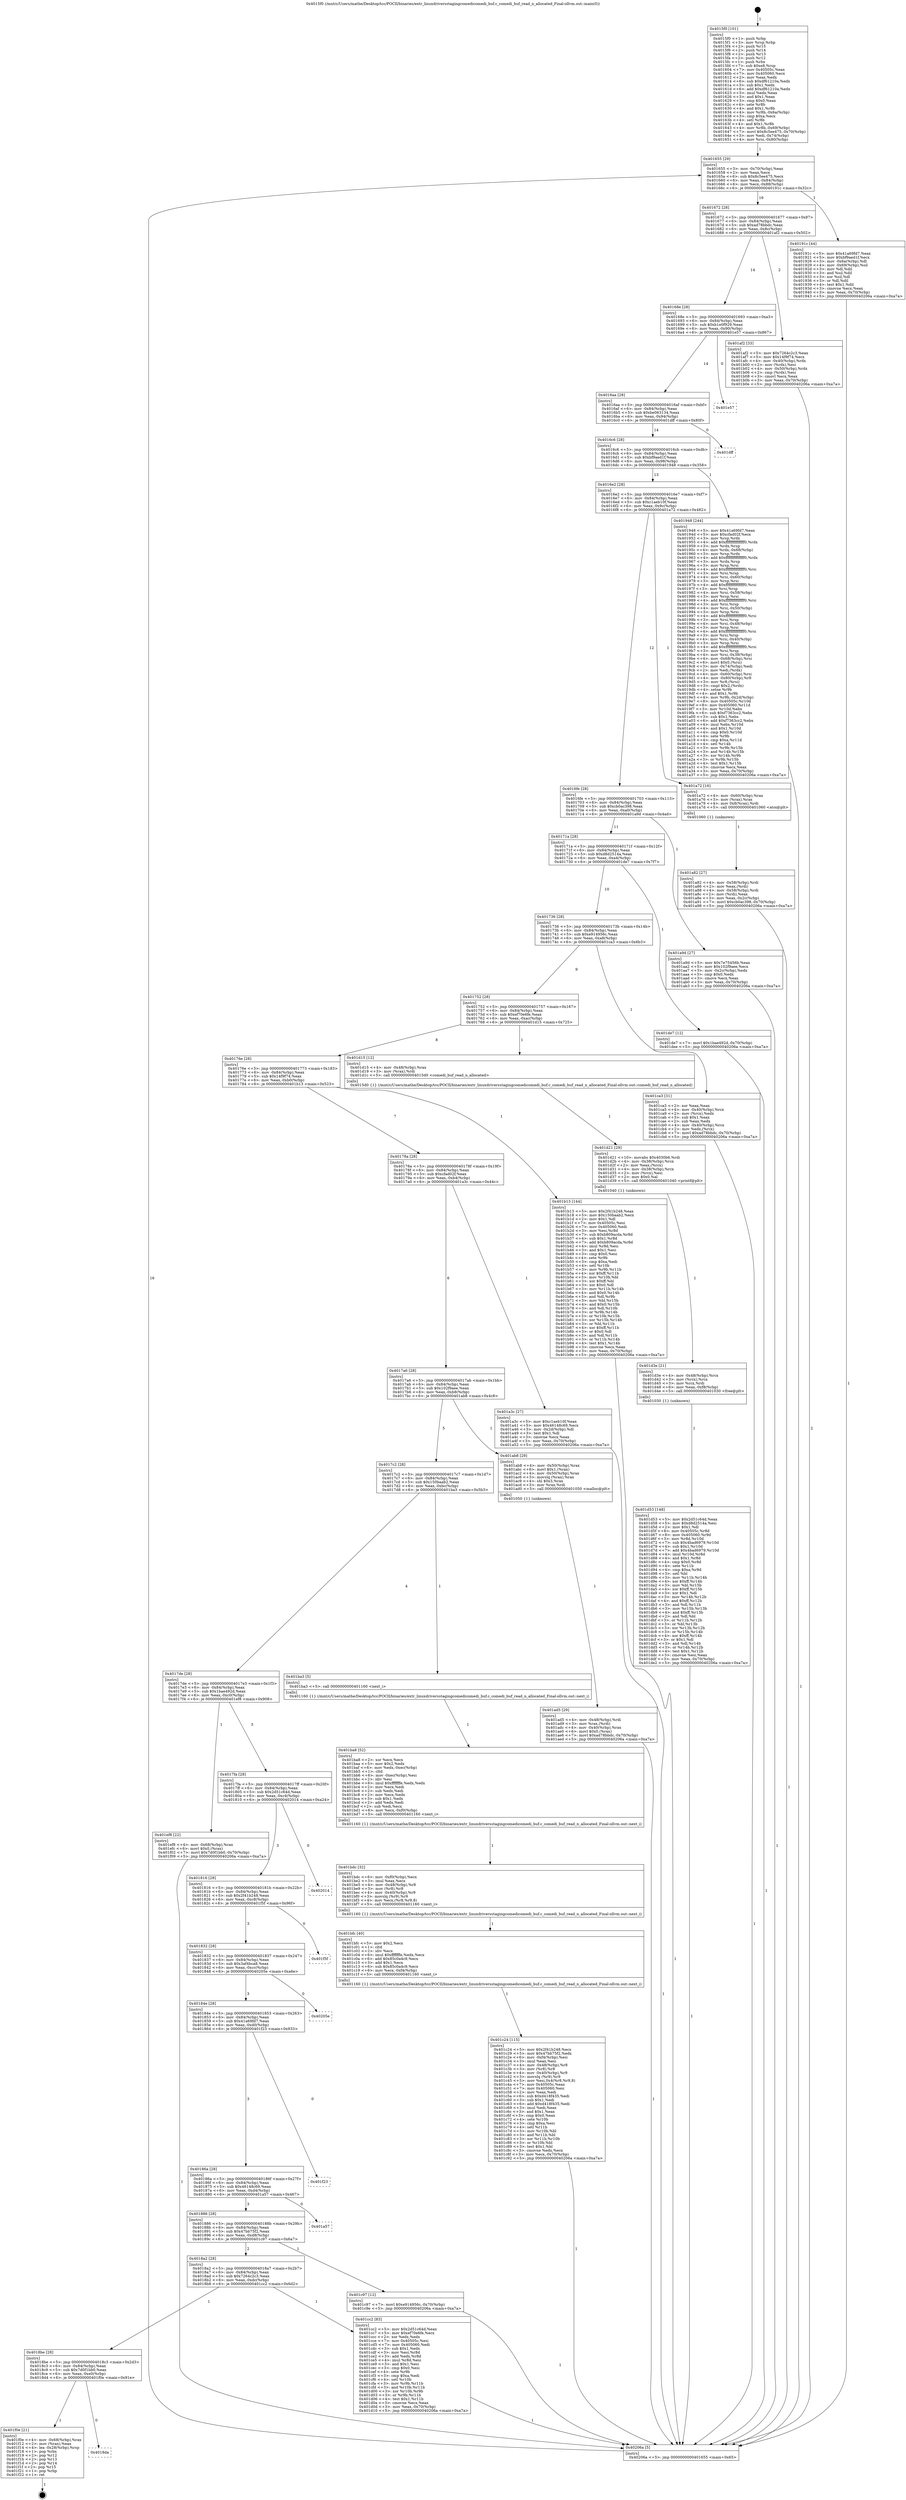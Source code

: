 digraph "0x4015f0" {
  label = "0x4015f0 (/mnt/c/Users/mathe/Desktop/tcc/POCII/binaries/extr_linuxdriversstagingcomedicomedi_buf.c_comedi_buf_read_n_allocated_Final-ollvm.out::main(0))"
  labelloc = "t"
  node[shape=record]

  Entry [label="",width=0.3,height=0.3,shape=circle,fillcolor=black,style=filled]
  "0x401655" [label="{
     0x401655 [29]\l
     | [instrs]\l
     &nbsp;&nbsp;0x401655 \<+3\>: mov -0x70(%rbp),%eax\l
     &nbsp;&nbsp;0x401658 \<+2\>: mov %eax,%ecx\l
     &nbsp;&nbsp;0x40165a \<+6\>: sub $0x8c5ee475,%ecx\l
     &nbsp;&nbsp;0x401660 \<+6\>: mov %eax,-0x84(%rbp)\l
     &nbsp;&nbsp;0x401666 \<+6\>: mov %ecx,-0x88(%rbp)\l
     &nbsp;&nbsp;0x40166c \<+6\>: je 000000000040191c \<main+0x32c\>\l
  }"]
  "0x40191c" [label="{
     0x40191c [44]\l
     | [instrs]\l
     &nbsp;&nbsp;0x40191c \<+5\>: mov $0x41a69fd7,%eax\l
     &nbsp;&nbsp;0x401921 \<+5\>: mov $0xbf9aed1f,%ecx\l
     &nbsp;&nbsp;0x401926 \<+3\>: mov -0x6a(%rbp),%dl\l
     &nbsp;&nbsp;0x401929 \<+4\>: mov -0x69(%rbp),%sil\l
     &nbsp;&nbsp;0x40192d \<+3\>: mov %dl,%dil\l
     &nbsp;&nbsp;0x401930 \<+3\>: and %sil,%dil\l
     &nbsp;&nbsp;0x401933 \<+3\>: xor %sil,%dl\l
     &nbsp;&nbsp;0x401936 \<+3\>: or %dl,%dil\l
     &nbsp;&nbsp;0x401939 \<+4\>: test $0x1,%dil\l
     &nbsp;&nbsp;0x40193d \<+3\>: cmovne %ecx,%eax\l
     &nbsp;&nbsp;0x401940 \<+3\>: mov %eax,-0x70(%rbp)\l
     &nbsp;&nbsp;0x401943 \<+5\>: jmp 000000000040206a \<main+0xa7a\>\l
  }"]
  "0x401672" [label="{
     0x401672 [28]\l
     | [instrs]\l
     &nbsp;&nbsp;0x401672 \<+5\>: jmp 0000000000401677 \<main+0x87\>\l
     &nbsp;&nbsp;0x401677 \<+6\>: mov -0x84(%rbp),%eax\l
     &nbsp;&nbsp;0x40167d \<+5\>: sub $0xad78bbdc,%eax\l
     &nbsp;&nbsp;0x401682 \<+6\>: mov %eax,-0x8c(%rbp)\l
     &nbsp;&nbsp;0x401688 \<+6\>: je 0000000000401af2 \<main+0x502\>\l
  }"]
  "0x40206a" [label="{
     0x40206a [5]\l
     | [instrs]\l
     &nbsp;&nbsp;0x40206a \<+5\>: jmp 0000000000401655 \<main+0x65\>\l
  }"]
  "0x4015f0" [label="{
     0x4015f0 [101]\l
     | [instrs]\l
     &nbsp;&nbsp;0x4015f0 \<+1\>: push %rbp\l
     &nbsp;&nbsp;0x4015f1 \<+3\>: mov %rsp,%rbp\l
     &nbsp;&nbsp;0x4015f4 \<+2\>: push %r15\l
     &nbsp;&nbsp;0x4015f6 \<+2\>: push %r14\l
     &nbsp;&nbsp;0x4015f8 \<+2\>: push %r13\l
     &nbsp;&nbsp;0x4015fa \<+2\>: push %r12\l
     &nbsp;&nbsp;0x4015fc \<+1\>: push %rbx\l
     &nbsp;&nbsp;0x4015fd \<+7\>: sub $0xe8,%rsp\l
     &nbsp;&nbsp;0x401604 \<+7\>: mov 0x40505c,%eax\l
     &nbsp;&nbsp;0x40160b \<+7\>: mov 0x405060,%ecx\l
     &nbsp;&nbsp;0x401612 \<+2\>: mov %eax,%edx\l
     &nbsp;&nbsp;0x401614 \<+6\>: sub $0xdf61210a,%edx\l
     &nbsp;&nbsp;0x40161a \<+3\>: sub $0x1,%edx\l
     &nbsp;&nbsp;0x40161d \<+6\>: add $0xdf61210a,%edx\l
     &nbsp;&nbsp;0x401623 \<+3\>: imul %edx,%eax\l
     &nbsp;&nbsp;0x401626 \<+3\>: and $0x1,%eax\l
     &nbsp;&nbsp;0x401629 \<+3\>: cmp $0x0,%eax\l
     &nbsp;&nbsp;0x40162c \<+4\>: sete %r8b\l
     &nbsp;&nbsp;0x401630 \<+4\>: and $0x1,%r8b\l
     &nbsp;&nbsp;0x401634 \<+4\>: mov %r8b,-0x6a(%rbp)\l
     &nbsp;&nbsp;0x401638 \<+3\>: cmp $0xa,%ecx\l
     &nbsp;&nbsp;0x40163b \<+4\>: setl %r8b\l
     &nbsp;&nbsp;0x40163f \<+4\>: and $0x1,%r8b\l
     &nbsp;&nbsp;0x401643 \<+4\>: mov %r8b,-0x69(%rbp)\l
     &nbsp;&nbsp;0x401647 \<+7\>: movl $0x8c5ee475,-0x70(%rbp)\l
     &nbsp;&nbsp;0x40164e \<+3\>: mov %edi,-0x74(%rbp)\l
     &nbsp;&nbsp;0x401651 \<+4\>: mov %rsi,-0x80(%rbp)\l
  }"]
  Exit [label="",width=0.3,height=0.3,shape=circle,fillcolor=black,style=filled,peripheries=2]
  "0x401af2" [label="{
     0x401af2 [33]\l
     | [instrs]\l
     &nbsp;&nbsp;0x401af2 \<+5\>: mov $0x7264c2c3,%eax\l
     &nbsp;&nbsp;0x401af7 \<+5\>: mov $0x14f9f74,%ecx\l
     &nbsp;&nbsp;0x401afc \<+4\>: mov -0x40(%rbp),%rdx\l
     &nbsp;&nbsp;0x401b00 \<+2\>: mov (%rdx),%esi\l
     &nbsp;&nbsp;0x401b02 \<+4\>: mov -0x50(%rbp),%rdx\l
     &nbsp;&nbsp;0x401b06 \<+2\>: cmp (%rdx),%esi\l
     &nbsp;&nbsp;0x401b08 \<+3\>: cmovl %ecx,%eax\l
     &nbsp;&nbsp;0x401b0b \<+3\>: mov %eax,-0x70(%rbp)\l
     &nbsp;&nbsp;0x401b0e \<+5\>: jmp 000000000040206a \<main+0xa7a\>\l
  }"]
  "0x40168e" [label="{
     0x40168e [28]\l
     | [instrs]\l
     &nbsp;&nbsp;0x40168e \<+5\>: jmp 0000000000401693 \<main+0xa3\>\l
     &nbsp;&nbsp;0x401693 \<+6\>: mov -0x84(%rbp),%eax\l
     &nbsp;&nbsp;0x401699 \<+5\>: sub $0xb1e0f929,%eax\l
     &nbsp;&nbsp;0x40169e \<+6\>: mov %eax,-0x90(%rbp)\l
     &nbsp;&nbsp;0x4016a4 \<+6\>: je 0000000000401e57 \<main+0x867\>\l
  }"]
  "0x4018da" [label="{
     0x4018da\l
  }", style=dashed]
  "0x401e57" [label="{
     0x401e57\l
  }", style=dashed]
  "0x4016aa" [label="{
     0x4016aa [28]\l
     | [instrs]\l
     &nbsp;&nbsp;0x4016aa \<+5\>: jmp 00000000004016af \<main+0xbf\>\l
     &nbsp;&nbsp;0x4016af \<+6\>: mov -0x84(%rbp),%eax\l
     &nbsp;&nbsp;0x4016b5 \<+5\>: sub $0xbe063134,%eax\l
     &nbsp;&nbsp;0x4016ba \<+6\>: mov %eax,-0x94(%rbp)\l
     &nbsp;&nbsp;0x4016c0 \<+6\>: je 0000000000401dff \<main+0x80f\>\l
  }"]
  "0x401f0e" [label="{
     0x401f0e [21]\l
     | [instrs]\l
     &nbsp;&nbsp;0x401f0e \<+4\>: mov -0x68(%rbp),%rax\l
     &nbsp;&nbsp;0x401f12 \<+2\>: mov (%rax),%eax\l
     &nbsp;&nbsp;0x401f14 \<+4\>: lea -0x28(%rbp),%rsp\l
     &nbsp;&nbsp;0x401f18 \<+1\>: pop %rbx\l
     &nbsp;&nbsp;0x401f19 \<+2\>: pop %r12\l
     &nbsp;&nbsp;0x401f1b \<+2\>: pop %r13\l
     &nbsp;&nbsp;0x401f1d \<+2\>: pop %r14\l
     &nbsp;&nbsp;0x401f1f \<+2\>: pop %r15\l
     &nbsp;&nbsp;0x401f21 \<+1\>: pop %rbp\l
     &nbsp;&nbsp;0x401f22 \<+1\>: ret\l
  }"]
  "0x401dff" [label="{
     0x401dff\l
  }", style=dashed]
  "0x4016c6" [label="{
     0x4016c6 [28]\l
     | [instrs]\l
     &nbsp;&nbsp;0x4016c6 \<+5\>: jmp 00000000004016cb \<main+0xdb\>\l
     &nbsp;&nbsp;0x4016cb \<+6\>: mov -0x84(%rbp),%eax\l
     &nbsp;&nbsp;0x4016d1 \<+5\>: sub $0xbf9aed1f,%eax\l
     &nbsp;&nbsp;0x4016d6 \<+6\>: mov %eax,-0x98(%rbp)\l
     &nbsp;&nbsp;0x4016dc \<+6\>: je 0000000000401948 \<main+0x358\>\l
  }"]
  "0x401d53" [label="{
     0x401d53 [148]\l
     | [instrs]\l
     &nbsp;&nbsp;0x401d53 \<+5\>: mov $0x2d51c64d,%eax\l
     &nbsp;&nbsp;0x401d58 \<+5\>: mov $0xd8d2514a,%esi\l
     &nbsp;&nbsp;0x401d5d \<+2\>: mov $0x1,%dl\l
     &nbsp;&nbsp;0x401d5f \<+8\>: mov 0x40505c,%r8d\l
     &nbsp;&nbsp;0x401d67 \<+8\>: mov 0x405060,%r9d\l
     &nbsp;&nbsp;0x401d6f \<+3\>: mov %r8d,%r10d\l
     &nbsp;&nbsp;0x401d72 \<+7\>: sub $0x4bad6979,%r10d\l
     &nbsp;&nbsp;0x401d79 \<+4\>: sub $0x1,%r10d\l
     &nbsp;&nbsp;0x401d7d \<+7\>: add $0x4bad6979,%r10d\l
     &nbsp;&nbsp;0x401d84 \<+4\>: imul %r10d,%r8d\l
     &nbsp;&nbsp;0x401d88 \<+4\>: and $0x1,%r8d\l
     &nbsp;&nbsp;0x401d8c \<+4\>: cmp $0x0,%r8d\l
     &nbsp;&nbsp;0x401d90 \<+4\>: sete %r11b\l
     &nbsp;&nbsp;0x401d94 \<+4\>: cmp $0xa,%r9d\l
     &nbsp;&nbsp;0x401d98 \<+3\>: setl %bl\l
     &nbsp;&nbsp;0x401d9b \<+3\>: mov %r11b,%r14b\l
     &nbsp;&nbsp;0x401d9e \<+4\>: xor $0xff,%r14b\l
     &nbsp;&nbsp;0x401da2 \<+3\>: mov %bl,%r15b\l
     &nbsp;&nbsp;0x401da5 \<+4\>: xor $0xff,%r15b\l
     &nbsp;&nbsp;0x401da9 \<+3\>: xor $0x1,%dl\l
     &nbsp;&nbsp;0x401dac \<+3\>: mov %r14b,%r12b\l
     &nbsp;&nbsp;0x401daf \<+4\>: and $0xff,%r12b\l
     &nbsp;&nbsp;0x401db3 \<+3\>: and %dl,%r11b\l
     &nbsp;&nbsp;0x401db6 \<+3\>: mov %r15b,%r13b\l
     &nbsp;&nbsp;0x401db9 \<+4\>: and $0xff,%r13b\l
     &nbsp;&nbsp;0x401dbd \<+2\>: and %dl,%bl\l
     &nbsp;&nbsp;0x401dbf \<+3\>: or %r11b,%r12b\l
     &nbsp;&nbsp;0x401dc2 \<+3\>: or %bl,%r13b\l
     &nbsp;&nbsp;0x401dc5 \<+3\>: xor %r13b,%r12b\l
     &nbsp;&nbsp;0x401dc8 \<+3\>: or %r15b,%r14b\l
     &nbsp;&nbsp;0x401dcb \<+4\>: xor $0xff,%r14b\l
     &nbsp;&nbsp;0x401dcf \<+3\>: or $0x1,%dl\l
     &nbsp;&nbsp;0x401dd2 \<+3\>: and %dl,%r14b\l
     &nbsp;&nbsp;0x401dd5 \<+3\>: or %r14b,%r12b\l
     &nbsp;&nbsp;0x401dd8 \<+4\>: test $0x1,%r12b\l
     &nbsp;&nbsp;0x401ddc \<+3\>: cmovne %esi,%eax\l
     &nbsp;&nbsp;0x401ddf \<+3\>: mov %eax,-0x70(%rbp)\l
     &nbsp;&nbsp;0x401de2 \<+5\>: jmp 000000000040206a \<main+0xa7a\>\l
  }"]
  "0x401948" [label="{
     0x401948 [244]\l
     | [instrs]\l
     &nbsp;&nbsp;0x401948 \<+5\>: mov $0x41a69fd7,%eax\l
     &nbsp;&nbsp;0x40194d \<+5\>: mov $0xcfad02f,%ecx\l
     &nbsp;&nbsp;0x401952 \<+3\>: mov %rsp,%rdx\l
     &nbsp;&nbsp;0x401955 \<+4\>: add $0xfffffffffffffff0,%rdx\l
     &nbsp;&nbsp;0x401959 \<+3\>: mov %rdx,%rsp\l
     &nbsp;&nbsp;0x40195c \<+4\>: mov %rdx,-0x68(%rbp)\l
     &nbsp;&nbsp;0x401960 \<+3\>: mov %rsp,%rdx\l
     &nbsp;&nbsp;0x401963 \<+4\>: add $0xfffffffffffffff0,%rdx\l
     &nbsp;&nbsp;0x401967 \<+3\>: mov %rdx,%rsp\l
     &nbsp;&nbsp;0x40196a \<+3\>: mov %rsp,%rsi\l
     &nbsp;&nbsp;0x40196d \<+4\>: add $0xfffffffffffffff0,%rsi\l
     &nbsp;&nbsp;0x401971 \<+3\>: mov %rsi,%rsp\l
     &nbsp;&nbsp;0x401974 \<+4\>: mov %rsi,-0x60(%rbp)\l
     &nbsp;&nbsp;0x401978 \<+3\>: mov %rsp,%rsi\l
     &nbsp;&nbsp;0x40197b \<+4\>: add $0xfffffffffffffff0,%rsi\l
     &nbsp;&nbsp;0x40197f \<+3\>: mov %rsi,%rsp\l
     &nbsp;&nbsp;0x401982 \<+4\>: mov %rsi,-0x58(%rbp)\l
     &nbsp;&nbsp;0x401986 \<+3\>: mov %rsp,%rsi\l
     &nbsp;&nbsp;0x401989 \<+4\>: add $0xfffffffffffffff0,%rsi\l
     &nbsp;&nbsp;0x40198d \<+3\>: mov %rsi,%rsp\l
     &nbsp;&nbsp;0x401990 \<+4\>: mov %rsi,-0x50(%rbp)\l
     &nbsp;&nbsp;0x401994 \<+3\>: mov %rsp,%rsi\l
     &nbsp;&nbsp;0x401997 \<+4\>: add $0xfffffffffffffff0,%rsi\l
     &nbsp;&nbsp;0x40199b \<+3\>: mov %rsi,%rsp\l
     &nbsp;&nbsp;0x40199e \<+4\>: mov %rsi,-0x48(%rbp)\l
     &nbsp;&nbsp;0x4019a2 \<+3\>: mov %rsp,%rsi\l
     &nbsp;&nbsp;0x4019a5 \<+4\>: add $0xfffffffffffffff0,%rsi\l
     &nbsp;&nbsp;0x4019a9 \<+3\>: mov %rsi,%rsp\l
     &nbsp;&nbsp;0x4019ac \<+4\>: mov %rsi,-0x40(%rbp)\l
     &nbsp;&nbsp;0x4019b0 \<+3\>: mov %rsp,%rsi\l
     &nbsp;&nbsp;0x4019b3 \<+4\>: add $0xfffffffffffffff0,%rsi\l
     &nbsp;&nbsp;0x4019b7 \<+3\>: mov %rsi,%rsp\l
     &nbsp;&nbsp;0x4019ba \<+4\>: mov %rsi,-0x38(%rbp)\l
     &nbsp;&nbsp;0x4019be \<+4\>: mov -0x68(%rbp),%rsi\l
     &nbsp;&nbsp;0x4019c2 \<+6\>: movl $0x0,(%rsi)\l
     &nbsp;&nbsp;0x4019c8 \<+3\>: mov -0x74(%rbp),%edi\l
     &nbsp;&nbsp;0x4019cb \<+2\>: mov %edi,(%rdx)\l
     &nbsp;&nbsp;0x4019cd \<+4\>: mov -0x60(%rbp),%rsi\l
     &nbsp;&nbsp;0x4019d1 \<+4\>: mov -0x80(%rbp),%r8\l
     &nbsp;&nbsp;0x4019d5 \<+3\>: mov %r8,(%rsi)\l
     &nbsp;&nbsp;0x4019d8 \<+3\>: cmpl $0x2,(%rdx)\l
     &nbsp;&nbsp;0x4019db \<+4\>: setne %r9b\l
     &nbsp;&nbsp;0x4019df \<+4\>: and $0x1,%r9b\l
     &nbsp;&nbsp;0x4019e3 \<+4\>: mov %r9b,-0x2d(%rbp)\l
     &nbsp;&nbsp;0x4019e7 \<+8\>: mov 0x40505c,%r10d\l
     &nbsp;&nbsp;0x4019ef \<+8\>: mov 0x405060,%r11d\l
     &nbsp;&nbsp;0x4019f7 \<+3\>: mov %r10d,%ebx\l
     &nbsp;&nbsp;0x4019fa \<+6\>: sub $0xf7363cc2,%ebx\l
     &nbsp;&nbsp;0x401a00 \<+3\>: sub $0x1,%ebx\l
     &nbsp;&nbsp;0x401a03 \<+6\>: add $0xf7363cc2,%ebx\l
     &nbsp;&nbsp;0x401a09 \<+4\>: imul %ebx,%r10d\l
     &nbsp;&nbsp;0x401a0d \<+4\>: and $0x1,%r10d\l
     &nbsp;&nbsp;0x401a11 \<+4\>: cmp $0x0,%r10d\l
     &nbsp;&nbsp;0x401a15 \<+4\>: sete %r9b\l
     &nbsp;&nbsp;0x401a19 \<+4\>: cmp $0xa,%r11d\l
     &nbsp;&nbsp;0x401a1d \<+4\>: setl %r14b\l
     &nbsp;&nbsp;0x401a21 \<+3\>: mov %r9b,%r15b\l
     &nbsp;&nbsp;0x401a24 \<+3\>: and %r14b,%r15b\l
     &nbsp;&nbsp;0x401a27 \<+3\>: xor %r14b,%r9b\l
     &nbsp;&nbsp;0x401a2a \<+3\>: or %r9b,%r15b\l
     &nbsp;&nbsp;0x401a2d \<+4\>: test $0x1,%r15b\l
     &nbsp;&nbsp;0x401a31 \<+3\>: cmovne %ecx,%eax\l
     &nbsp;&nbsp;0x401a34 \<+3\>: mov %eax,-0x70(%rbp)\l
     &nbsp;&nbsp;0x401a37 \<+5\>: jmp 000000000040206a \<main+0xa7a\>\l
  }"]
  "0x4016e2" [label="{
     0x4016e2 [28]\l
     | [instrs]\l
     &nbsp;&nbsp;0x4016e2 \<+5\>: jmp 00000000004016e7 \<main+0xf7\>\l
     &nbsp;&nbsp;0x4016e7 \<+6\>: mov -0x84(%rbp),%eax\l
     &nbsp;&nbsp;0x4016ed \<+5\>: sub $0xc1aeb10f,%eax\l
     &nbsp;&nbsp;0x4016f2 \<+6\>: mov %eax,-0x9c(%rbp)\l
     &nbsp;&nbsp;0x4016f8 \<+6\>: je 0000000000401a72 \<main+0x482\>\l
  }"]
  "0x401d3e" [label="{
     0x401d3e [21]\l
     | [instrs]\l
     &nbsp;&nbsp;0x401d3e \<+4\>: mov -0x48(%rbp),%rcx\l
     &nbsp;&nbsp;0x401d42 \<+3\>: mov (%rcx),%rcx\l
     &nbsp;&nbsp;0x401d45 \<+3\>: mov %rcx,%rdi\l
     &nbsp;&nbsp;0x401d48 \<+6\>: mov %eax,-0xf8(%rbp)\l
     &nbsp;&nbsp;0x401d4e \<+5\>: call 0000000000401030 \<free@plt\>\l
     | [calls]\l
     &nbsp;&nbsp;0x401030 \{1\} (unknown)\l
  }"]
  "0x401d21" [label="{
     0x401d21 [29]\l
     | [instrs]\l
     &nbsp;&nbsp;0x401d21 \<+10\>: movabs $0x4030b6,%rdi\l
     &nbsp;&nbsp;0x401d2b \<+4\>: mov -0x38(%rbp),%rcx\l
     &nbsp;&nbsp;0x401d2f \<+2\>: mov %eax,(%rcx)\l
     &nbsp;&nbsp;0x401d31 \<+4\>: mov -0x38(%rbp),%rcx\l
     &nbsp;&nbsp;0x401d35 \<+2\>: mov (%rcx),%esi\l
     &nbsp;&nbsp;0x401d37 \<+2\>: mov $0x0,%al\l
     &nbsp;&nbsp;0x401d39 \<+5\>: call 0000000000401040 \<printf@plt\>\l
     | [calls]\l
     &nbsp;&nbsp;0x401040 \{1\} (unknown)\l
  }"]
  "0x401a72" [label="{
     0x401a72 [16]\l
     | [instrs]\l
     &nbsp;&nbsp;0x401a72 \<+4\>: mov -0x60(%rbp),%rax\l
     &nbsp;&nbsp;0x401a76 \<+3\>: mov (%rax),%rax\l
     &nbsp;&nbsp;0x401a79 \<+4\>: mov 0x8(%rax),%rdi\l
     &nbsp;&nbsp;0x401a7d \<+5\>: call 0000000000401060 \<atoi@plt\>\l
     | [calls]\l
     &nbsp;&nbsp;0x401060 \{1\} (unknown)\l
  }"]
  "0x4016fe" [label="{
     0x4016fe [28]\l
     | [instrs]\l
     &nbsp;&nbsp;0x4016fe \<+5\>: jmp 0000000000401703 \<main+0x113\>\l
     &nbsp;&nbsp;0x401703 \<+6\>: mov -0x84(%rbp),%eax\l
     &nbsp;&nbsp;0x401709 \<+5\>: sub $0xcb0ac398,%eax\l
     &nbsp;&nbsp;0x40170e \<+6\>: mov %eax,-0xa0(%rbp)\l
     &nbsp;&nbsp;0x401714 \<+6\>: je 0000000000401a9d \<main+0x4ad\>\l
  }"]
  "0x4018be" [label="{
     0x4018be [28]\l
     | [instrs]\l
     &nbsp;&nbsp;0x4018be \<+5\>: jmp 00000000004018c3 \<main+0x2d3\>\l
     &nbsp;&nbsp;0x4018c3 \<+6\>: mov -0x84(%rbp),%eax\l
     &nbsp;&nbsp;0x4018c9 \<+5\>: sub $0x7d0f1bb0,%eax\l
     &nbsp;&nbsp;0x4018ce \<+6\>: mov %eax,-0xe0(%rbp)\l
     &nbsp;&nbsp;0x4018d4 \<+6\>: je 0000000000401f0e \<main+0x91e\>\l
  }"]
  "0x401a9d" [label="{
     0x401a9d [27]\l
     | [instrs]\l
     &nbsp;&nbsp;0x401a9d \<+5\>: mov $0x7e75456b,%eax\l
     &nbsp;&nbsp;0x401aa2 \<+5\>: mov $0x102f9aee,%ecx\l
     &nbsp;&nbsp;0x401aa7 \<+3\>: mov -0x2c(%rbp),%edx\l
     &nbsp;&nbsp;0x401aaa \<+3\>: cmp $0x0,%edx\l
     &nbsp;&nbsp;0x401aad \<+3\>: cmove %ecx,%eax\l
     &nbsp;&nbsp;0x401ab0 \<+3\>: mov %eax,-0x70(%rbp)\l
     &nbsp;&nbsp;0x401ab3 \<+5\>: jmp 000000000040206a \<main+0xa7a\>\l
  }"]
  "0x40171a" [label="{
     0x40171a [28]\l
     | [instrs]\l
     &nbsp;&nbsp;0x40171a \<+5\>: jmp 000000000040171f \<main+0x12f\>\l
     &nbsp;&nbsp;0x40171f \<+6\>: mov -0x84(%rbp),%eax\l
     &nbsp;&nbsp;0x401725 \<+5\>: sub $0xd8d2514a,%eax\l
     &nbsp;&nbsp;0x40172a \<+6\>: mov %eax,-0xa4(%rbp)\l
     &nbsp;&nbsp;0x401730 \<+6\>: je 0000000000401de7 \<main+0x7f7\>\l
  }"]
  "0x401cc2" [label="{
     0x401cc2 [83]\l
     | [instrs]\l
     &nbsp;&nbsp;0x401cc2 \<+5\>: mov $0x2d51c64d,%eax\l
     &nbsp;&nbsp;0x401cc7 \<+5\>: mov $0xef70e6fe,%ecx\l
     &nbsp;&nbsp;0x401ccc \<+2\>: xor %edx,%edx\l
     &nbsp;&nbsp;0x401cce \<+7\>: mov 0x40505c,%esi\l
     &nbsp;&nbsp;0x401cd5 \<+7\>: mov 0x405060,%edi\l
     &nbsp;&nbsp;0x401cdc \<+3\>: sub $0x1,%edx\l
     &nbsp;&nbsp;0x401cdf \<+3\>: mov %esi,%r8d\l
     &nbsp;&nbsp;0x401ce2 \<+3\>: add %edx,%r8d\l
     &nbsp;&nbsp;0x401ce5 \<+4\>: imul %r8d,%esi\l
     &nbsp;&nbsp;0x401ce9 \<+3\>: and $0x1,%esi\l
     &nbsp;&nbsp;0x401cec \<+3\>: cmp $0x0,%esi\l
     &nbsp;&nbsp;0x401cef \<+4\>: sete %r9b\l
     &nbsp;&nbsp;0x401cf3 \<+3\>: cmp $0xa,%edi\l
     &nbsp;&nbsp;0x401cf6 \<+4\>: setl %r10b\l
     &nbsp;&nbsp;0x401cfa \<+3\>: mov %r9b,%r11b\l
     &nbsp;&nbsp;0x401cfd \<+3\>: and %r10b,%r11b\l
     &nbsp;&nbsp;0x401d00 \<+3\>: xor %r10b,%r9b\l
     &nbsp;&nbsp;0x401d03 \<+3\>: or %r9b,%r11b\l
     &nbsp;&nbsp;0x401d06 \<+4\>: test $0x1,%r11b\l
     &nbsp;&nbsp;0x401d0a \<+3\>: cmovne %ecx,%eax\l
     &nbsp;&nbsp;0x401d0d \<+3\>: mov %eax,-0x70(%rbp)\l
     &nbsp;&nbsp;0x401d10 \<+5\>: jmp 000000000040206a \<main+0xa7a\>\l
  }"]
  "0x401de7" [label="{
     0x401de7 [12]\l
     | [instrs]\l
     &nbsp;&nbsp;0x401de7 \<+7\>: movl $0x1bae492d,-0x70(%rbp)\l
     &nbsp;&nbsp;0x401dee \<+5\>: jmp 000000000040206a \<main+0xa7a\>\l
  }"]
  "0x401736" [label="{
     0x401736 [28]\l
     | [instrs]\l
     &nbsp;&nbsp;0x401736 \<+5\>: jmp 000000000040173b \<main+0x14b\>\l
     &nbsp;&nbsp;0x40173b \<+6\>: mov -0x84(%rbp),%eax\l
     &nbsp;&nbsp;0x401741 \<+5\>: sub $0xe914956c,%eax\l
     &nbsp;&nbsp;0x401746 \<+6\>: mov %eax,-0xa8(%rbp)\l
     &nbsp;&nbsp;0x40174c \<+6\>: je 0000000000401ca3 \<main+0x6b3\>\l
  }"]
  "0x4018a2" [label="{
     0x4018a2 [28]\l
     | [instrs]\l
     &nbsp;&nbsp;0x4018a2 \<+5\>: jmp 00000000004018a7 \<main+0x2b7\>\l
     &nbsp;&nbsp;0x4018a7 \<+6\>: mov -0x84(%rbp),%eax\l
     &nbsp;&nbsp;0x4018ad \<+5\>: sub $0x7264c2c3,%eax\l
     &nbsp;&nbsp;0x4018b2 \<+6\>: mov %eax,-0xdc(%rbp)\l
     &nbsp;&nbsp;0x4018b8 \<+6\>: je 0000000000401cc2 \<main+0x6d2\>\l
  }"]
  "0x401ca3" [label="{
     0x401ca3 [31]\l
     | [instrs]\l
     &nbsp;&nbsp;0x401ca3 \<+2\>: xor %eax,%eax\l
     &nbsp;&nbsp;0x401ca5 \<+4\>: mov -0x40(%rbp),%rcx\l
     &nbsp;&nbsp;0x401ca9 \<+2\>: mov (%rcx),%edx\l
     &nbsp;&nbsp;0x401cab \<+3\>: sub $0x1,%eax\l
     &nbsp;&nbsp;0x401cae \<+2\>: sub %eax,%edx\l
     &nbsp;&nbsp;0x401cb0 \<+4\>: mov -0x40(%rbp),%rcx\l
     &nbsp;&nbsp;0x401cb4 \<+2\>: mov %edx,(%rcx)\l
     &nbsp;&nbsp;0x401cb6 \<+7\>: movl $0xad78bbdc,-0x70(%rbp)\l
     &nbsp;&nbsp;0x401cbd \<+5\>: jmp 000000000040206a \<main+0xa7a\>\l
  }"]
  "0x401752" [label="{
     0x401752 [28]\l
     | [instrs]\l
     &nbsp;&nbsp;0x401752 \<+5\>: jmp 0000000000401757 \<main+0x167\>\l
     &nbsp;&nbsp;0x401757 \<+6\>: mov -0x84(%rbp),%eax\l
     &nbsp;&nbsp;0x40175d \<+5\>: sub $0xef70e6fe,%eax\l
     &nbsp;&nbsp;0x401762 \<+6\>: mov %eax,-0xac(%rbp)\l
     &nbsp;&nbsp;0x401768 \<+6\>: je 0000000000401d15 \<main+0x725\>\l
  }"]
  "0x401c97" [label="{
     0x401c97 [12]\l
     | [instrs]\l
     &nbsp;&nbsp;0x401c97 \<+7\>: movl $0xe914956c,-0x70(%rbp)\l
     &nbsp;&nbsp;0x401c9e \<+5\>: jmp 000000000040206a \<main+0xa7a\>\l
  }"]
  "0x401d15" [label="{
     0x401d15 [12]\l
     | [instrs]\l
     &nbsp;&nbsp;0x401d15 \<+4\>: mov -0x48(%rbp),%rax\l
     &nbsp;&nbsp;0x401d19 \<+3\>: mov (%rax),%rdi\l
     &nbsp;&nbsp;0x401d1c \<+5\>: call 00000000004015d0 \<comedi_buf_read_n_allocated\>\l
     | [calls]\l
     &nbsp;&nbsp;0x4015d0 \{1\} (/mnt/c/Users/mathe/Desktop/tcc/POCII/binaries/extr_linuxdriversstagingcomedicomedi_buf.c_comedi_buf_read_n_allocated_Final-ollvm.out::comedi_buf_read_n_allocated)\l
  }"]
  "0x40176e" [label="{
     0x40176e [28]\l
     | [instrs]\l
     &nbsp;&nbsp;0x40176e \<+5\>: jmp 0000000000401773 \<main+0x183\>\l
     &nbsp;&nbsp;0x401773 \<+6\>: mov -0x84(%rbp),%eax\l
     &nbsp;&nbsp;0x401779 \<+5\>: sub $0x14f9f74,%eax\l
     &nbsp;&nbsp;0x40177e \<+6\>: mov %eax,-0xb0(%rbp)\l
     &nbsp;&nbsp;0x401784 \<+6\>: je 0000000000401b13 \<main+0x523\>\l
  }"]
  "0x401886" [label="{
     0x401886 [28]\l
     | [instrs]\l
     &nbsp;&nbsp;0x401886 \<+5\>: jmp 000000000040188b \<main+0x29b\>\l
     &nbsp;&nbsp;0x40188b \<+6\>: mov -0x84(%rbp),%eax\l
     &nbsp;&nbsp;0x401891 \<+5\>: sub $0x47bb75f2,%eax\l
     &nbsp;&nbsp;0x401896 \<+6\>: mov %eax,-0xd8(%rbp)\l
     &nbsp;&nbsp;0x40189c \<+6\>: je 0000000000401c97 \<main+0x6a7\>\l
  }"]
  "0x401b13" [label="{
     0x401b13 [144]\l
     | [instrs]\l
     &nbsp;&nbsp;0x401b13 \<+5\>: mov $0x2f41b248,%eax\l
     &nbsp;&nbsp;0x401b18 \<+5\>: mov $0x150baab2,%ecx\l
     &nbsp;&nbsp;0x401b1d \<+2\>: mov $0x1,%dl\l
     &nbsp;&nbsp;0x401b1f \<+7\>: mov 0x40505c,%esi\l
     &nbsp;&nbsp;0x401b26 \<+7\>: mov 0x405060,%edi\l
     &nbsp;&nbsp;0x401b2d \<+3\>: mov %esi,%r8d\l
     &nbsp;&nbsp;0x401b30 \<+7\>: sub $0xb809acda,%r8d\l
     &nbsp;&nbsp;0x401b37 \<+4\>: sub $0x1,%r8d\l
     &nbsp;&nbsp;0x401b3b \<+7\>: add $0xb809acda,%r8d\l
     &nbsp;&nbsp;0x401b42 \<+4\>: imul %r8d,%esi\l
     &nbsp;&nbsp;0x401b46 \<+3\>: and $0x1,%esi\l
     &nbsp;&nbsp;0x401b49 \<+3\>: cmp $0x0,%esi\l
     &nbsp;&nbsp;0x401b4c \<+4\>: sete %r9b\l
     &nbsp;&nbsp;0x401b50 \<+3\>: cmp $0xa,%edi\l
     &nbsp;&nbsp;0x401b53 \<+4\>: setl %r10b\l
     &nbsp;&nbsp;0x401b57 \<+3\>: mov %r9b,%r11b\l
     &nbsp;&nbsp;0x401b5a \<+4\>: xor $0xff,%r11b\l
     &nbsp;&nbsp;0x401b5e \<+3\>: mov %r10b,%bl\l
     &nbsp;&nbsp;0x401b61 \<+3\>: xor $0xff,%bl\l
     &nbsp;&nbsp;0x401b64 \<+3\>: xor $0x0,%dl\l
     &nbsp;&nbsp;0x401b67 \<+3\>: mov %r11b,%r14b\l
     &nbsp;&nbsp;0x401b6a \<+4\>: and $0x0,%r14b\l
     &nbsp;&nbsp;0x401b6e \<+3\>: and %dl,%r9b\l
     &nbsp;&nbsp;0x401b71 \<+3\>: mov %bl,%r15b\l
     &nbsp;&nbsp;0x401b74 \<+4\>: and $0x0,%r15b\l
     &nbsp;&nbsp;0x401b78 \<+3\>: and %dl,%r10b\l
     &nbsp;&nbsp;0x401b7b \<+3\>: or %r9b,%r14b\l
     &nbsp;&nbsp;0x401b7e \<+3\>: or %r10b,%r15b\l
     &nbsp;&nbsp;0x401b81 \<+3\>: xor %r15b,%r14b\l
     &nbsp;&nbsp;0x401b84 \<+3\>: or %bl,%r11b\l
     &nbsp;&nbsp;0x401b87 \<+4\>: xor $0xff,%r11b\l
     &nbsp;&nbsp;0x401b8b \<+3\>: or $0x0,%dl\l
     &nbsp;&nbsp;0x401b8e \<+3\>: and %dl,%r11b\l
     &nbsp;&nbsp;0x401b91 \<+3\>: or %r11b,%r14b\l
     &nbsp;&nbsp;0x401b94 \<+4\>: test $0x1,%r14b\l
     &nbsp;&nbsp;0x401b98 \<+3\>: cmovne %ecx,%eax\l
     &nbsp;&nbsp;0x401b9b \<+3\>: mov %eax,-0x70(%rbp)\l
     &nbsp;&nbsp;0x401b9e \<+5\>: jmp 000000000040206a \<main+0xa7a\>\l
  }"]
  "0x40178a" [label="{
     0x40178a [28]\l
     | [instrs]\l
     &nbsp;&nbsp;0x40178a \<+5\>: jmp 000000000040178f \<main+0x19f\>\l
     &nbsp;&nbsp;0x40178f \<+6\>: mov -0x84(%rbp),%eax\l
     &nbsp;&nbsp;0x401795 \<+5\>: sub $0xcfad02f,%eax\l
     &nbsp;&nbsp;0x40179a \<+6\>: mov %eax,-0xb4(%rbp)\l
     &nbsp;&nbsp;0x4017a0 \<+6\>: je 0000000000401a3c \<main+0x44c\>\l
  }"]
  "0x401a57" [label="{
     0x401a57\l
  }", style=dashed]
  "0x401a3c" [label="{
     0x401a3c [27]\l
     | [instrs]\l
     &nbsp;&nbsp;0x401a3c \<+5\>: mov $0xc1aeb10f,%eax\l
     &nbsp;&nbsp;0x401a41 \<+5\>: mov $0x46148c69,%ecx\l
     &nbsp;&nbsp;0x401a46 \<+3\>: mov -0x2d(%rbp),%dl\l
     &nbsp;&nbsp;0x401a49 \<+3\>: test $0x1,%dl\l
     &nbsp;&nbsp;0x401a4c \<+3\>: cmovne %ecx,%eax\l
     &nbsp;&nbsp;0x401a4f \<+3\>: mov %eax,-0x70(%rbp)\l
     &nbsp;&nbsp;0x401a52 \<+5\>: jmp 000000000040206a \<main+0xa7a\>\l
  }"]
  "0x4017a6" [label="{
     0x4017a6 [28]\l
     | [instrs]\l
     &nbsp;&nbsp;0x4017a6 \<+5\>: jmp 00000000004017ab \<main+0x1bb\>\l
     &nbsp;&nbsp;0x4017ab \<+6\>: mov -0x84(%rbp),%eax\l
     &nbsp;&nbsp;0x4017b1 \<+5\>: sub $0x102f9aee,%eax\l
     &nbsp;&nbsp;0x4017b6 \<+6\>: mov %eax,-0xb8(%rbp)\l
     &nbsp;&nbsp;0x4017bc \<+6\>: je 0000000000401ab8 \<main+0x4c8\>\l
  }"]
  "0x401a82" [label="{
     0x401a82 [27]\l
     | [instrs]\l
     &nbsp;&nbsp;0x401a82 \<+4\>: mov -0x58(%rbp),%rdi\l
     &nbsp;&nbsp;0x401a86 \<+2\>: mov %eax,(%rdi)\l
     &nbsp;&nbsp;0x401a88 \<+4\>: mov -0x58(%rbp),%rdi\l
     &nbsp;&nbsp;0x401a8c \<+2\>: mov (%rdi),%eax\l
     &nbsp;&nbsp;0x401a8e \<+3\>: mov %eax,-0x2c(%rbp)\l
     &nbsp;&nbsp;0x401a91 \<+7\>: movl $0xcb0ac398,-0x70(%rbp)\l
     &nbsp;&nbsp;0x401a98 \<+5\>: jmp 000000000040206a \<main+0xa7a\>\l
  }"]
  "0x40186a" [label="{
     0x40186a [28]\l
     | [instrs]\l
     &nbsp;&nbsp;0x40186a \<+5\>: jmp 000000000040186f \<main+0x27f\>\l
     &nbsp;&nbsp;0x40186f \<+6\>: mov -0x84(%rbp),%eax\l
     &nbsp;&nbsp;0x401875 \<+5\>: sub $0x46148c69,%eax\l
     &nbsp;&nbsp;0x40187a \<+6\>: mov %eax,-0xd4(%rbp)\l
     &nbsp;&nbsp;0x401880 \<+6\>: je 0000000000401a57 \<main+0x467\>\l
  }"]
  "0x401ab8" [label="{
     0x401ab8 [29]\l
     | [instrs]\l
     &nbsp;&nbsp;0x401ab8 \<+4\>: mov -0x50(%rbp),%rax\l
     &nbsp;&nbsp;0x401abc \<+6\>: movl $0x1,(%rax)\l
     &nbsp;&nbsp;0x401ac2 \<+4\>: mov -0x50(%rbp),%rax\l
     &nbsp;&nbsp;0x401ac6 \<+3\>: movslq (%rax),%rax\l
     &nbsp;&nbsp;0x401ac9 \<+4\>: shl $0x3,%rax\l
     &nbsp;&nbsp;0x401acd \<+3\>: mov %rax,%rdi\l
     &nbsp;&nbsp;0x401ad0 \<+5\>: call 0000000000401050 \<malloc@plt\>\l
     | [calls]\l
     &nbsp;&nbsp;0x401050 \{1\} (unknown)\l
  }"]
  "0x4017c2" [label="{
     0x4017c2 [28]\l
     | [instrs]\l
     &nbsp;&nbsp;0x4017c2 \<+5\>: jmp 00000000004017c7 \<main+0x1d7\>\l
     &nbsp;&nbsp;0x4017c7 \<+6\>: mov -0x84(%rbp),%eax\l
     &nbsp;&nbsp;0x4017cd \<+5\>: sub $0x150baab2,%eax\l
     &nbsp;&nbsp;0x4017d2 \<+6\>: mov %eax,-0xbc(%rbp)\l
     &nbsp;&nbsp;0x4017d8 \<+6\>: je 0000000000401ba3 \<main+0x5b3\>\l
  }"]
  "0x401ad5" [label="{
     0x401ad5 [29]\l
     | [instrs]\l
     &nbsp;&nbsp;0x401ad5 \<+4\>: mov -0x48(%rbp),%rdi\l
     &nbsp;&nbsp;0x401ad9 \<+3\>: mov %rax,(%rdi)\l
     &nbsp;&nbsp;0x401adc \<+4\>: mov -0x40(%rbp),%rax\l
     &nbsp;&nbsp;0x401ae0 \<+6\>: movl $0x0,(%rax)\l
     &nbsp;&nbsp;0x401ae6 \<+7\>: movl $0xad78bbdc,-0x70(%rbp)\l
     &nbsp;&nbsp;0x401aed \<+5\>: jmp 000000000040206a \<main+0xa7a\>\l
  }"]
  "0x401f23" [label="{
     0x401f23\l
  }", style=dashed]
  "0x401ba3" [label="{
     0x401ba3 [5]\l
     | [instrs]\l
     &nbsp;&nbsp;0x401ba3 \<+5\>: call 0000000000401160 \<next_i\>\l
     | [calls]\l
     &nbsp;&nbsp;0x401160 \{1\} (/mnt/c/Users/mathe/Desktop/tcc/POCII/binaries/extr_linuxdriversstagingcomedicomedi_buf.c_comedi_buf_read_n_allocated_Final-ollvm.out::next_i)\l
  }"]
  "0x4017de" [label="{
     0x4017de [28]\l
     | [instrs]\l
     &nbsp;&nbsp;0x4017de \<+5\>: jmp 00000000004017e3 \<main+0x1f3\>\l
     &nbsp;&nbsp;0x4017e3 \<+6\>: mov -0x84(%rbp),%eax\l
     &nbsp;&nbsp;0x4017e9 \<+5\>: sub $0x1bae492d,%eax\l
     &nbsp;&nbsp;0x4017ee \<+6\>: mov %eax,-0xc0(%rbp)\l
     &nbsp;&nbsp;0x4017f4 \<+6\>: je 0000000000401ef8 \<main+0x908\>\l
  }"]
  "0x401ba8" [label="{
     0x401ba8 [52]\l
     | [instrs]\l
     &nbsp;&nbsp;0x401ba8 \<+2\>: xor %ecx,%ecx\l
     &nbsp;&nbsp;0x401baa \<+5\>: mov $0x2,%edx\l
     &nbsp;&nbsp;0x401baf \<+6\>: mov %edx,-0xec(%rbp)\l
     &nbsp;&nbsp;0x401bb5 \<+1\>: cltd\l
     &nbsp;&nbsp;0x401bb6 \<+6\>: mov -0xec(%rbp),%esi\l
     &nbsp;&nbsp;0x401bbc \<+2\>: idiv %esi\l
     &nbsp;&nbsp;0x401bbe \<+6\>: imul $0xfffffffe,%edx,%edx\l
     &nbsp;&nbsp;0x401bc4 \<+2\>: mov %ecx,%edi\l
     &nbsp;&nbsp;0x401bc6 \<+2\>: sub %edx,%edi\l
     &nbsp;&nbsp;0x401bc8 \<+2\>: mov %ecx,%edx\l
     &nbsp;&nbsp;0x401bca \<+3\>: sub $0x1,%edx\l
     &nbsp;&nbsp;0x401bcd \<+2\>: add %edx,%edi\l
     &nbsp;&nbsp;0x401bcf \<+2\>: sub %edi,%ecx\l
     &nbsp;&nbsp;0x401bd1 \<+6\>: mov %ecx,-0xf0(%rbp)\l
     &nbsp;&nbsp;0x401bd7 \<+5\>: call 0000000000401160 \<next_i\>\l
     | [calls]\l
     &nbsp;&nbsp;0x401160 \{1\} (/mnt/c/Users/mathe/Desktop/tcc/POCII/binaries/extr_linuxdriversstagingcomedicomedi_buf.c_comedi_buf_read_n_allocated_Final-ollvm.out::next_i)\l
  }"]
  "0x401bdc" [label="{
     0x401bdc [32]\l
     | [instrs]\l
     &nbsp;&nbsp;0x401bdc \<+6\>: mov -0xf0(%rbp),%ecx\l
     &nbsp;&nbsp;0x401be2 \<+3\>: imul %eax,%ecx\l
     &nbsp;&nbsp;0x401be5 \<+4\>: mov -0x48(%rbp),%r8\l
     &nbsp;&nbsp;0x401be9 \<+3\>: mov (%r8),%r8\l
     &nbsp;&nbsp;0x401bec \<+4\>: mov -0x40(%rbp),%r9\l
     &nbsp;&nbsp;0x401bf0 \<+3\>: movslq (%r9),%r9\l
     &nbsp;&nbsp;0x401bf3 \<+4\>: mov %ecx,(%r8,%r9,8)\l
     &nbsp;&nbsp;0x401bf7 \<+5\>: call 0000000000401160 \<next_i\>\l
     | [calls]\l
     &nbsp;&nbsp;0x401160 \{1\} (/mnt/c/Users/mathe/Desktop/tcc/POCII/binaries/extr_linuxdriversstagingcomedicomedi_buf.c_comedi_buf_read_n_allocated_Final-ollvm.out::next_i)\l
  }"]
  "0x401bfc" [label="{
     0x401bfc [40]\l
     | [instrs]\l
     &nbsp;&nbsp;0x401bfc \<+5\>: mov $0x2,%ecx\l
     &nbsp;&nbsp;0x401c01 \<+1\>: cltd\l
     &nbsp;&nbsp;0x401c02 \<+2\>: idiv %ecx\l
     &nbsp;&nbsp;0x401c04 \<+6\>: imul $0xfffffffe,%edx,%ecx\l
     &nbsp;&nbsp;0x401c0a \<+6\>: add $0x85c0a4c9,%ecx\l
     &nbsp;&nbsp;0x401c10 \<+3\>: add $0x1,%ecx\l
     &nbsp;&nbsp;0x401c13 \<+6\>: sub $0x85c0a4c9,%ecx\l
     &nbsp;&nbsp;0x401c19 \<+6\>: mov %ecx,-0xf4(%rbp)\l
     &nbsp;&nbsp;0x401c1f \<+5\>: call 0000000000401160 \<next_i\>\l
     | [calls]\l
     &nbsp;&nbsp;0x401160 \{1\} (/mnt/c/Users/mathe/Desktop/tcc/POCII/binaries/extr_linuxdriversstagingcomedicomedi_buf.c_comedi_buf_read_n_allocated_Final-ollvm.out::next_i)\l
  }"]
  "0x401c24" [label="{
     0x401c24 [115]\l
     | [instrs]\l
     &nbsp;&nbsp;0x401c24 \<+5\>: mov $0x2f41b248,%ecx\l
     &nbsp;&nbsp;0x401c29 \<+5\>: mov $0x47bb75f2,%edx\l
     &nbsp;&nbsp;0x401c2e \<+6\>: mov -0xf4(%rbp),%esi\l
     &nbsp;&nbsp;0x401c34 \<+3\>: imul %eax,%esi\l
     &nbsp;&nbsp;0x401c37 \<+4\>: mov -0x48(%rbp),%r8\l
     &nbsp;&nbsp;0x401c3b \<+3\>: mov (%r8),%r8\l
     &nbsp;&nbsp;0x401c3e \<+4\>: mov -0x40(%rbp),%r9\l
     &nbsp;&nbsp;0x401c42 \<+3\>: movslq (%r9),%r9\l
     &nbsp;&nbsp;0x401c45 \<+5\>: mov %esi,0x4(%r8,%r9,8)\l
     &nbsp;&nbsp;0x401c4a \<+7\>: mov 0x40505c,%eax\l
     &nbsp;&nbsp;0x401c51 \<+7\>: mov 0x405060,%esi\l
     &nbsp;&nbsp;0x401c58 \<+2\>: mov %eax,%edi\l
     &nbsp;&nbsp;0x401c5a \<+6\>: sub $0xd418f435,%edi\l
     &nbsp;&nbsp;0x401c60 \<+3\>: sub $0x1,%edi\l
     &nbsp;&nbsp;0x401c63 \<+6\>: add $0xd418f435,%edi\l
     &nbsp;&nbsp;0x401c69 \<+3\>: imul %edi,%eax\l
     &nbsp;&nbsp;0x401c6c \<+3\>: and $0x1,%eax\l
     &nbsp;&nbsp;0x401c6f \<+3\>: cmp $0x0,%eax\l
     &nbsp;&nbsp;0x401c72 \<+4\>: sete %r10b\l
     &nbsp;&nbsp;0x401c76 \<+3\>: cmp $0xa,%esi\l
     &nbsp;&nbsp;0x401c79 \<+4\>: setl %r11b\l
     &nbsp;&nbsp;0x401c7d \<+3\>: mov %r10b,%bl\l
     &nbsp;&nbsp;0x401c80 \<+3\>: and %r11b,%bl\l
     &nbsp;&nbsp;0x401c83 \<+3\>: xor %r11b,%r10b\l
     &nbsp;&nbsp;0x401c86 \<+3\>: or %r10b,%bl\l
     &nbsp;&nbsp;0x401c89 \<+3\>: test $0x1,%bl\l
     &nbsp;&nbsp;0x401c8c \<+3\>: cmovne %edx,%ecx\l
     &nbsp;&nbsp;0x401c8f \<+3\>: mov %ecx,-0x70(%rbp)\l
     &nbsp;&nbsp;0x401c92 \<+5\>: jmp 000000000040206a \<main+0xa7a\>\l
  }"]
  "0x40184e" [label="{
     0x40184e [28]\l
     | [instrs]\l
     &nbsp;&nbsp;0x40184e \<+5\>: jmp 0000000000401853 \<main+0x263\>\l
     &nbsp;&nbsp;0x401853 \<+6\>: mov -0x84(%rbp),%eax\l
     &nbsp;&nbsp;0x401859 \<+5\>: sub $0x41a69fd7,%eax\l
     &nbsp;&nbsp;0x40185e \<+6\>: mov %eax,-0xd0(%rbp)\l
     &nbsp;&nbsp;0x401864 \<+6\>: je 0000000000401f23 \<main+0x933\>\l
  }"]
  "0x401ef8" [label="{
     0x401ef8 [22]\l
     | [instrs]\l
     &nbsp;&nbsp;0x401ef8 \<+4\>: mov -0x68(%rbp),%rax\l
     &nbsp;&nbsp;0x401efc \<+6\>: movl $0x0,(%rax)\l
     &nbsp;&nbsp;0x401f02 \<+7\>: movl $0x7d0f1bb0,-0x70(%rbp)\l
     &nbsp;&nbsp;0x401f09 \<+5\>: jmp 000000000040206a \<main+0xa7a\>\l
  }"]
  "0x4017fa" [label="{
     0x4017fa [28]\l
     | [instrs]\l
     &nbsp;&nbsp;0x4017fa \<+5\>: jmp 00000000004017ff \<main+0x20f\>\l
     &nbsp;&nbsp;0x4017ff \<+6\>: mov -0x84(%rbp),%eax\l
     &nbsp;&nbsp;0x401805 \<+5\>: sub $0x2d51c64d,%eax\l
     &nbsp;&nbsp;0x40180a \<+6\>: mov %eax,-0xc4(%rbp)\l
     &nbsp;&nbsp;0x401810 \<+6\>: je 0000000000402014 \<main+0xa24\>\l
  }"]
  "0x40205e" [label="{
     0x40205e\l
  }", style=dashed]
  "0x402014" [label="{
     0x402014\l
  }", style=dashed]
  "0x401816" [label="{
     0x401816 [28]\l
     | [instrs]\l
     &nbsp;&nbsp;0x401816 \<+5\>: jmp 000000000040181b \<main+0x22b\>\l
     &nbsp;&nbsp;0x40181b \<+6\>: mov -0x84(%rbp),%eax\l
     &nbsp;&nbsp;0x401821 \<+5\>: sub $0x2f41b248,%eax\l
     &nbsp;&nbsp;0x401826 \<+6\>: mov %eax,-0xc8(%rbp)\l
     &nbsp;&nbsp;0x40182c \<+6\>: je 0000000000401f5f \<main+0x96f\>\l
  }"]
  "0x401832" [label="{
     0x401832 [28]\l
     | [instrs]\l
     &nbsp;&nbsp;0x401832 \<+5\>: jmp 0000000000401837 \<main+0x247\>\l
     &nbsp;&nbsp;0x401837 \<+6\>: mov -0x84(%rbp),%eax\l
     &nbsp;&nbsp;0x40183d \<+5\>: sub $0x3af4bca8,%eax\l
     &nbsp;&nbsp;0x401842 \<+6\>: mov %eax,-0xcc(%rbp)\l
     &nbsp;&nbsp;0x401848 \<+6\>: je 000000000040205e \<main+0xa6e\>\l
  }"]
  "0x401f5f" [label="{
     0x401f5f\l
  }", style=dashed]
  Entry -> "0x4015f0" [label=" 1"]
  "0x401655" -> "0x40191c" [label=" 1"]
  "0x401655" -> "0x401672" [label=" 16"]
  "0x40191c" -> "0x40206a" [label=" 1"]
  "0x4015f0" -> "0x401655" [label=" 1"]
  "0x40206a" -> "0x401655" [label=" 16"]
  "0x401f0e" -> Exit [label=" 1"]
  "0x401672" -> "0x401af2" [label=" 2"]
  "0x401672" -> "0x40168e" [label=" 14"]
  "0x4018be" -> "0x4018da" [label=" 0"]
  "0x40168e" -> "0x401e57" [label=" 0"]
  "0x40168e" -> "0x4016aa" [label=" 14"]
  "0x4018be" -> "0x401f0e" [label=" 1"]
  "0x4016aa" -> "0x401dff" [label=" 0"]
  "0x4016aa" -> "0x4016c6" [label=" 14"]
  "0x401ef8" -> "0x40206a" [label=" 1"]
  "0x4016c6" -> "0x401948" [label=" 1"]
  "0x4016c6" -> "0x4016e2" [label=" 13"]
  "0x401de7" -> "0x40206a" [label=" 1"]
  "0x401948" -> "0x40206a" [label=" 1"]
  "0x401d53" -> "0x40206a" [label=" 1"]
  "0x4016e2" -> "0x401a72" [label=" 1"]
  "0x4016e2" -> "0x4016fe" [label=" 12"]
  "0x401d3e" -> "0x401d53" [label=" 1"]
  "0x4016fe" -> "0x401a9d" [label=" 1"]
  "0x4016fe" -> "0x40171a" [label=" 11"]
  "0x401d21" -> "0x401d3e" [label=" 1"]
  "0x40171a" -> "0x401de7" [label=" 1"]
  "0x40171a" -> "0x401736" [label=" 10"]
  "0x401d15" -> "0x401d21" [label=" 1"]
  "0x401736" -> "0x401ca3" [label=" 1"]
  "0x401736" -> "0x401752" [label=" 9"]
  "0x4018a2" -> "0x4018be" [label=" 1"]
  "0x401752" -> "0x401d15" [label=" 1"]
  "0x401752" -> "0x40176e" [label=" 8"]
  "0x4018a2" -> "0x401cc2" [label=" 1"]
  "0x40176e" -> "0x401b13" [label=" 1"]
  "0x40176e" -> "0x40178a" [label=" 7"]
  "0x401ca3" -> "0x40206a" [label=" 1"]
  "0x40178a" -> "0x401a3c" [label=" 1"]
  "0x40178a" -> "0x4017a6" [label=" 6"]
  "0x401a3c" -> "0x40206a" [label=" 1"]
  "0x401a72" -> "0x401a82" [label=" 1"]
  "0x401a82" -> "0x40206a" [label=" 1"]
  "0x401a9d" -> "0x40206a" [label=" 1"]
  "0x401c97" -> "0x40206a" [label=" 1"]
  "0x4017a6" -> "0x401ab8" [label=" 1"]
  "0x4017a6" -> "0x4017c2" [label=" 5"]
  "0x401ab8" -> "0x401ad5" [label=" 1"]
  "0x401ad5" -> "0x40206a" [label=" 1"]
  "0x401af2" -> "0x40206a" [label=" 2"]
  "0x401b13" -> "0x40206a" [label=" 1"]
  "0x401886" -> "0x401c97" [label=" 1"]
  "0x4017c2" -> "0x401ba3" [label=" 1"]
  "0x4017c2" -> "0x4017de" [label=" 4"]
  "0x401ba3" -> "0x401ba8" [label=" 1"]
  "0x401ba8" -> "0x401bdc" [label=" 1"]
  "0x401bdc" -> "0x401bfc" [label=" 1"]
  "0x401bfc" -> "0x401c24" [label=" 1"]
  "0x401c24" -> "0x40206a" [label=" 1"]
  "0x401cc2" -> "0x40206a" [label=" 1"]
  "0x4017de" -> "0x401ef8" [label=" 1"]
  "0x4017de" -> "0x4017fa" [label=" 3"]
  "0x40186a" -> "0x401a57" [label=" 0"]
  "0x4017fa" -> "0x402014" [label=" 0"]
  "0x4017fa" -> "0x401816" [label=" 3"]
  "0x401886" -> "0x4018a2" [label=" 2"]
  "0x401816" -> "0x401f5f" [label=" 0"]
  "0x401816" -> "0x401832" [label=" 3"]
  "0x40184e" -> "0x40186a" [label=" 3"]
  "0x401832" -> "0x40205e" [label=" 0"]
  "0x401832" -> "0x40184e" [label=" 3"]
  "0x40186a" -> "0x401886" [label=" 3"]
  "0x40184e" -> "0x401f23" [label=" 0"]
}
